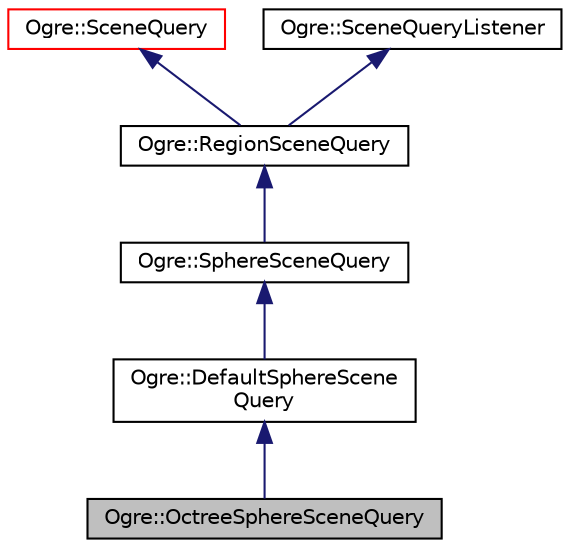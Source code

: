 digraph "Ogre::OctreeSphereSceneQuery"
{
  bgcolor="transparent";
  edge [fontname="Helvetica",fontsize="10",labelfontname="Helvetica",labelfontsize="10"];
  node [fontname="Helvetica",fontsize="10",shape=record];
  Node0 [label="Ogre::OctreeSphereSceneQuery",height=0.2,width=0.4,color="black", fillcolor="grey75", style="filled", fontcolor="black"];
  Node1 -> Node0 [dir="back",color="midnightblue",fontsize="10",style="solid",fontname="Helvetica"];
  Node1 [label="Ogre::DefaultSphereScene\lQuery",height=0.2,width=0.4,color="black",URL="$class_ogre_1_1_default_sphere_scene_query.html",tooltip="Default implementation of SphereSceneQuery. "];
  Node2 -> Node1 [dir="back",color="midnightblue",fontsize="10",style="solid",fontname="Helvetica"];
  Node2 [label="Ogre::SphereSceneQuery",height=0.2,width=0.4,color="black",URL="$class_ogre_1_1_sphere_scene_query.html",tooltip="Specialises the SceneQuery class for querying within a sphere. "];
  Node3 -> Node2 [dir="back",color="midnightblue",fontsize="10",style="solid",fontname="Helvetica"];
  Node3 [label="Ogre::RegionSceneQuery",height=0.2,width=0.4,color="black",URL="$class_ogre_1_1_region_scene_query.html",tooltip="Abstract class defining a query which returns single results from a region. "];
  Node4 -> Node3 [dir="back",color="midnightblue",fontsize="10",style="solid",fontname="Helvetica"];
  Node4 [label="Ogre::SceneQuery",height=0.2,width=0.4,color="red",URL="$class_ogre_1_1_scene_query.html",tooltip="A class for performing queries on a scene. "];
  Node6 -> Node3 [dir="back",color="midnightblue",fontsize="10",style="solid",fontname="Helvetica"];
  Node6 [label="Ogre::SceneQueryListener",height=0.2,width=0.4,color="black",URL="$class_ogre_1_1_scene_query_listener.html",tooltip="This optional class allows you to receive per-result callbacks from SceneQuery executions instead of ..."];
}
